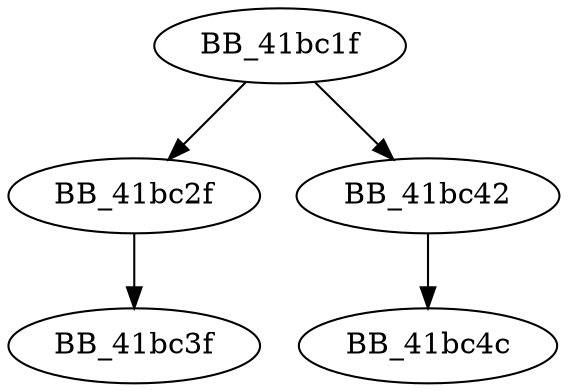 DiGraph __unlock_file2{
BB_41bc1f->BB_41bc2f
BB_41bc1f->BB_41bc42
BB_41bc2f->BB_41bc3f
BB_41bc42->BB_41bc4c
}
